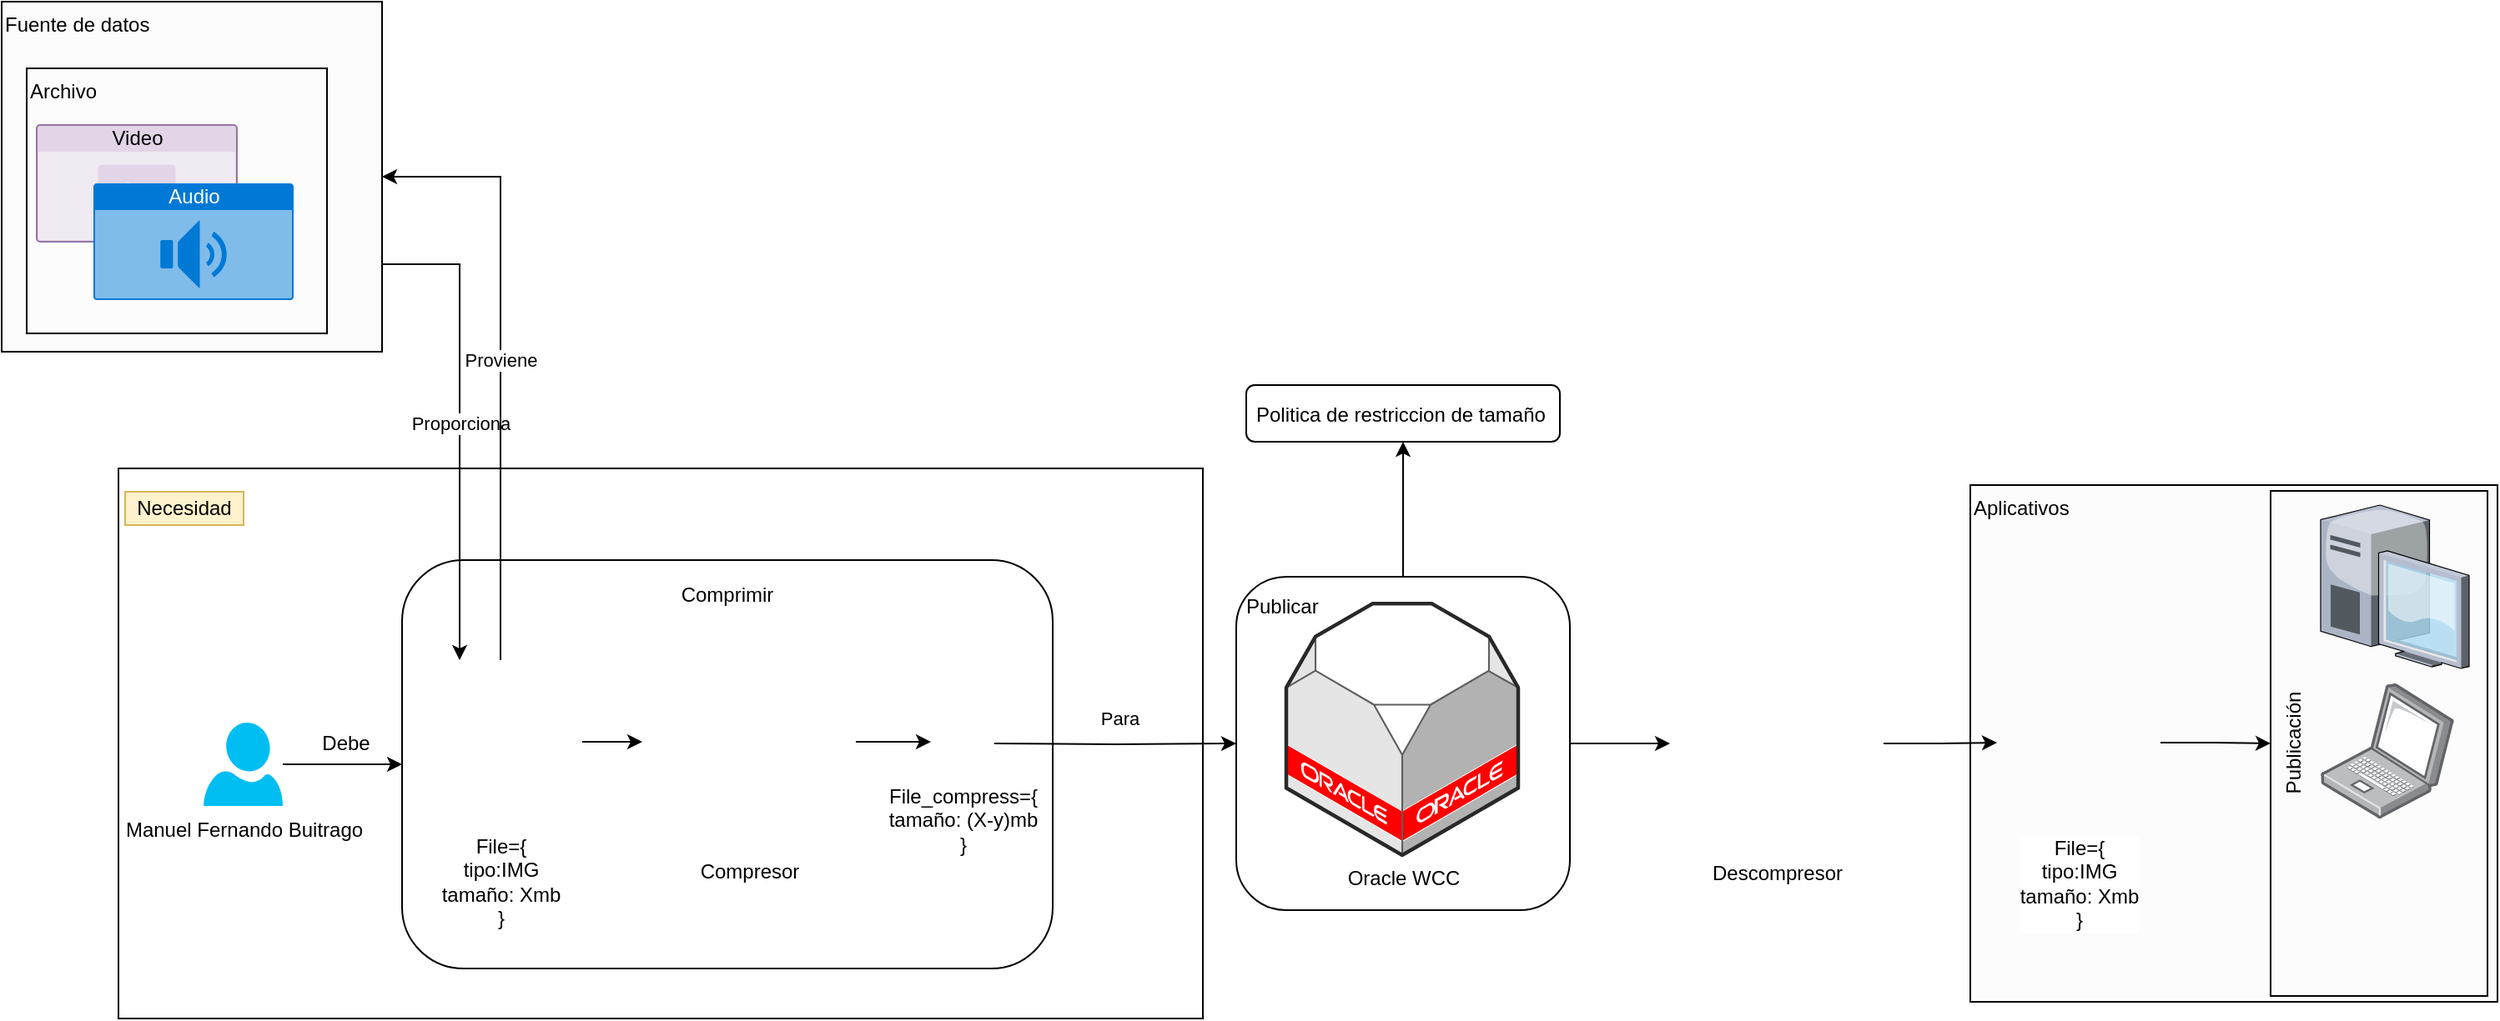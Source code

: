 <mxfile version="12.2.4" type="github" pages="1">
  <diagram id="e2JxcQoUcObaSHU3J7rH" name="compresion de imagenes">
    <mxGraphModel dx="1695" dy="1570" grid="1" gridSize="10" guides="1" tooltips="1" connect="1" arrows="1" fold="1" page="1" pageScale="1" pageWidth="827" pageHeight="1169" math="0" shadow="0">
      <root>
        <mxCell id="0"/>
        <mxCell id="1" parent="0"/>
        <mxCell id="pg1GNtDLIAZWHFflcBJw-26" value="Aplicativos" style="rounded=0;whiteSpace=wrap;html=1;fillColor=#FCFCFC;align=left;verticalAlign=top;" vertex="1" parent="1">
          <mxGeometry x="960" y="20" width="316" height="310" as="geometry"/>
        </mxCell>
        <mxCell id="j9nQY68hJNZJPsO3J41X-25" value="" style="rounded=0;whiteSpace=wrap;html=1;align=left;" parent="1" vertex="1">
          <mxGeometry x="-150" y="10" width="650" height="330" as="geometry"/>
        </mxCell>
        <mxCell id="j9nQY68hJNZJPsO3J41X-11" value="Comprimir" style="rounded=1;whiteSpace=wrap;html=1;verticalAlign=top;align=center;spacing=9;" parent="1" vertex="1">
          <mxGeometry x="20" y="65" width="390" height="245" as="geometry"/>
        </mxCell>
        <mxCell id="pg1GNtDLIAZWHFflcBJw-14" value="Proporciona" style="edgeStyle=orthogonalEdgeStyle;rounded=0;orthogonalLoop=1;jettySize=auto;html=1;exitX=1;exitY=0.75;exitDx=0;exitDy=0;entryX=0.25;entryY=0;entryDx=0;entryDy=0;" edge="1" parent="1" source="pg1GNtDLIAZWHFflcBJw-8" target="DveL6Qa_2de0kUzdGoFX-16">
          <mxGeometry relative="1" as="geometry"/>
        </mxCell>
        <mxCell id="pg1GNtDLIAZWHFflcBJw-8" value="Fuente de datos" style="rounded=0;whiteSpace=wrap;html=1;fillColor=#FCFCFC;align=left;verticalAlign=top;" vertex="1" parent="1">
          <mxGeometry x="-220" y="-270" width="228" height="210" as="geometry"/>
        </mxCell>
        <mxCell id="j9nQY68hJNZJPsO3J41X-27" value="" style="edgeStyle=orthogonalEdgeStyle;rounded=0;orthogonalLoop=1;jettySize=auto;html=1;" parent="1" source="j9nQY68hJNZJPsO3J41X-23" target="j9nQY68hJNZJPsO3J41X-26" edge="1">
          <mxGeometry relative="1" as="geometry"/>
        </mxCell>
        <mxCell id="pg1GNtDLIAZWHFflcBJw-39" style="edgeStyle=orthogonalEdgeStyle;rounded=0;orthogonalLoop=1;jettySize=auto;html=1;" edge="1" parent="1" source="j9nQY68hJNZJPsO3J41X-23" target="pg1GNtDLIAZWHFflcBJw-35">
          <mxGeometry relative="1" as="geometry"/>
        </mxCell>
        <mxCell id="j9nQY68hJNZJPsO3J41X-23" value="Publicar" style="rounded=1;whiteSpace=wrap;html=1;align=left;verticalAlign=top;spacing=6;" parent="1" vertex="1">
          <mxGeometry x="520" y="75" width="200" height="200" as="geometry"/>
        </mxCell>
        <mxCell id="j9nQY68hJNZJPsO3J41X-26" value="Politica de restriccion de tamaño" style="rounded=1;whiteSpace=wrap;html=1;align=left;verticalAlign=top;spacing=6;" parent="1" vertex="1">
          <mxGeometry x="526" y="-40" width="188" height="34" as="geometry"/>
        </mxCell>
        <mxCell id="DveL6Qa_2de0kUzdGoFX-8" value="Oracle WCC" style="verticalLabelPosition=bottom;html=1;verticalAlign=top;strokeWidth=1;align=center;outlineConnect=0;dashed=0;outlineConnect=0;shape=mxgraph.aws3d.oracleDbServer;fillColor=#ffffff;strokeColor=#5E5E5E;aspect=fixed;" parent="1" vertex="1">
          <mxGeometry x="550" y="91" width="139" height="151" as="geometry"/>
        </mxCell>
        <mxCell id="j9nQY68hJNZJPsO3J41X-3" style="edgeStyle=orthogonalEdgeStyle;rounded=0;orthogonalLoop=1;jettySize=auto;html=1;entryX=0;entryY=0.5;entryDx=0;entryDy=0;" parent="1" source="DveL6Qa_2de0kUzdGoFX-16" target="j9nQY68hJNZJPsO3J41X-2" edge="1">
          <mxGeometry relative="1" as="geometry"/>
        </mxCell>
        <mxCell id="pg1GNtDLIAZWHFflcBJw-13" value="Proviene" style="edgeStyle=orthogonalEdgeStyle;rounded=0;orthogonalLoop=1;jettySize=auto;html=1;exitX=0.5;exitY=0;exitDx=0;exitDy=0;entryX=1;entryY=0.5;entryDx=0;entryDy=0;" edge="1" parent="1" source="DveL6Qa_2de0kUzdGoFX-16" target="pg1GNtDLIAZWHFflcBJw-8">
          <mxGeometry relative="1" as="geometry"/>
        </mxCell>
        <mxCell id="DveL6Qa_2de0kUzdGoFX-16" value="File={&lt;br&gt;tipo:IMG&lt;br&gt;tamaño: Xmb&lt;br&gt;}" style="shape=image;html=1;verticalAlign=top;verticalLabelPosition=bottom;labelBackgroundColor=#ffffff;imageAspect=0;aspect=fixed;image=https://cdn4.iconfinder.com/data/icons/small-n-flat/24/image-128.png" parent="1" vertex="1">
          <mxGeometry x="30" y="125" width="98" height="98" as="geometry"/>
        </mxCell>
        <mxCell id="j9nQY68hJNZJPsO3J41X-12" value="Para" style="edgeStyle=orthogonalEdgeStyle;rounded=0;orthogonalLoop=1;jettySize=auto;html=1;" parent="1" target="j9nQY68hJNZJPsO3J41X-23" edge="1">
          <mxGeometry x="0.04" y="15" relative="1" as="geometry">
            <mxPoint x="375" y="175" as="sourcePoint"/>
            <mxPoint x="500" y="175" as="targetPoint"/>
            <mxPoint as="offset"/>
          </mxGeometry>
        </mxCell>
        <mxCell id="j9nQY68hJNZJPsO3J41X-6" value="File_compress={&lt;br&gt;tamaño: (X-y)mb&lt;br&gt;}" style="shape=image;html=1;verticalAlign=top;verticalLabelPosition=bottom;labelBackgroundColor=#ffffff;imageAspect=0;aspect=fixed;image=https://cdn4.iconfinder.com/data/icons/small-n-flat/24/image-128.png" parent="1" vertex="1">
          <mxGeometry x="337" y="155" width="38" height="38" as="geometry"/>
        </mxCell>
        <mxCell id="j9nQY68hJNZJPsO3J41X-5" style="edgeStyle=orthogonalEdgeStyle;rounded=0;orthogonalLoop=1;jettySize=auto;html=1;" parent="1" source="j9nQY68hJNZJPsO3J41X-2" target="j9nQY68hJNZJPsO3J41X-6" edge="1">
          <mxGeometry relative="1" as="geometry">
            <mxPoint x="404" y="174" as="targetPoint"/>
          </mxGeometry>
        </mxCell>
        <mxCell id="j9nQY68hJNZJPsO3J41X-2" value="Compresor" style="shape=image;html=1;verticalAlign=top;verticalLabelPosition=bottom;labelBackgroundColor=#ffffff;imageAspect=0;aspect=fixed;image=https://cdn4.iconfinder.com/data/icons/STROKE/multimedia/png/128/video_compress.png" parent="1" vertex="1">
          <mxGeometry x="164" y="110" width="128" height="128" as="geometry"/>
        </mxCell>
        <mxCell id="j9nQY68hJNZJPsO3J41X-17" value="Necesidad" style="text;html=1;strokeColor=#d6b656;fillColor=#fff2cc;align=center;verticalAlign=middle;whiteSpace=wrap;rounded=0;" parent="1" vertex="1">
          <mxGeometry x="-146" y="24" width="71" height="20" as="geometry"/>
        </mxCell>
        <mxCell id="j9nQY68hJNZJPsO3J41X-21" style="edgeStyle=orthogonalEdgeStyle;rounded=0;orthogonalLoop=1;jettySize=auto;html=1;" parent="1" source="j9nQY68hJNZJPsO3J41X-18" target="j9nQY68hJNZJPsO3J41X-11" edge="1">
          <mxGeometry relative="1" as="geometry"/>
        </mxCell>
        <mxCell id="j9nQY68hJNZJPsO3J41X-22" value="Debe" style="text;html=1;resizable=0;points=[];align=center;verticalAlign=middle;labelBackgroundColor=#ffffff;" parent="j9nQY68hJNZJPsO3J41X-21" vertex="1" connectable="0">
          <mxGeometry x="0.185" y="-1" relative="1" as="geometry">
            <mxPoint x="-5.5" y="-13.5" as="offset"/>
          </mxGeometry>
        </mxCell>
        <mxCell id="j9nQY68hJNZJPsO3J41X-18" value="Manuel Fernando Buitrago" style="verticalLabelPosition=bottom;html=1;verticalAlign=top;align=center;strokeColor=none;fillColor=#00BEF2;shape=mxgraph.azure.user;" parent="1" vertex="1">
          <mxGeometry x="-99" y="162.5" width="47.5" height="50" as="geometry"/>
        </mxCell>
        <mxCell id="j9nQY68hJNZJPsO3J41X-30" value="" style="shape=image;html=1;verticalAlign=top;verticalLabelPosition=bottom;labelBackgroundColor=#ffffff;imageAspect=0;aspect=fixed;image=https://cdn4.iconfinder.com/data/icons/small-n-flat/24/image-128.png" parent="1" vertex="1">
          <mxGeometry x="602" y="101" width="38" height="38" as="geometry"/>
        </mxCell>
        <mxCell id="pg1GNtDLIAZWHFflcBJw-12" value="" style="group" vertex="1" connectable="0" parent="1">
          <mxGeometry x="-205" y="-230" width="194" height="159" as="geometry"/>
        </mxCell>
        <mxCell id="pg1GNtDLIAZWHFflcBJw-6" value="" style="group" vertex="1" connectable="0" parent="pg1GNtDLIAZWHFflcBJw-12">
          <mxGeometry width="194" height="159" as="geometry"/>
        </mxCell>
        <mxCell id="pg1GNtDLIAZWHFflcBJw-5" value="Archivo" style="rounded=0;whiteSpace=wrap;html=1;fillColor=#FCFCFC;align=left;verticalAlign=top;" vertex="1" parent="pg1GNtDLIAZWHFflcBJw-6">
          <mxGeometry width="180" height="159" as="geometry"/>
        </mxCell>
        <mxCell id="pg1GNtDLIAZWHFflcBJw-4" value="Video" style="html=1;strokeColor=#9673a6;fillColor=#e1d5e7;labelPosition=center;verticalLabelPosition=middle;verticalAlign=top;align=center;fontSize=12;outlineConnect=0;spacingTop=-6;shape=mxgraph.sitemap.video;" vertex="1" parent="pg1GNtDLIAZWHFflcBJw-6">
          <mxGeometry x="6" y="34" width="120" height="70" as="geometry"/>
        </mxCell>
        <mxCell id="pg1GNtDLIAZWHFflcBJw-1" value="Audio" style="html=1;strokeColor=none;fillColor=#0079D6;labelPosition=center;verticalLabelPosition=middle;verticalAlign=top;align=center;fontSize=12;outlineConnect=0;spacingTop=-6;fontColor=#FFFFFF;shape=mxgraph.sitemap.audio;" vertex="1" parent="pg1GNtDLIAZWHFflcBJw-6">
          <mxGeometry x="40" y="69" width="120" height="70" as="geometry"/>
        </mxCell>
        <mxCell id="pg1GNtDLIAZWHFflcBJw-2" value="" style="shape=image;html=1;verticalAlign=top;verticalLabelPosition=bottom;labelBackgroundColor=#ffffff;imageAspect=0;aspect=fixed;image=https://cdn3.iconfinder.com/data/icons/document-icons-2/30/647704-pdf-128.png;align=center;" vertex="1" parent="pg1GNtDLIAZWHFflcBJw-6">
          <mxGeometry x="32" y="104" width="45" height="45" as="geometry"/>
        </mxCell>
        <mxCell id="pg1GNtDLIAZWHFflcBJw-3" value="" style="shape=image;html=1;verticalAlign=top;verticalLabelPosition=bottom;labelBackgroundColor=#ffffff;imageAspect=0;aspect=fixed;image=https://cdn2.iconfinder.com/data/icons/social-media-2259/512/sheets-128.png;align=center;" vertex="1" parent="pg1GNtDLIAZWHFflcBJw-6">
          <mxGeometry x="120" y="94" width="55" height="55" as="geometry"/>
        </mxCell>
        <mxCell id="pg1GNtDLIAZWHFflcBJw-10" value="" style="shape=image;html=1;verticalAlign=top;verticalLabelPosition=bottom;labelBackgroundColor=#ffffff;imageAspect=0;aspect=fixed;image=https://cdn4.iconfinder.com/data/icons/small-n-flat/24/image-128.png;fillColor=#FCFCFC;align=left;" vertex="1" parent="pg1GNtDLIAZWHFflcBJw-6">
          <mxGeometry x="131" y="50" width="44" height="44" as="geometry"/>
        </mxCell>
        <mxCell id="pg1GNtDLIAZWHFflcBJw-48" style="edgeStyle=orthogonalEdgeStyle;rounded=0;orthogonalLoop=1;jettySize=auto;html=1;exitX=1;exitY=0.5;exitDx=0;exitDy=0;" edge="1" parent="1" source="pg1GNtDLIAZWHFflcBJw-34" target="pg1GNtDLIAZWHFflcBJw-46">
          <mxGeometry relative="1" as="geometry"/>
        </mxCell>
        <mxCell id="pg1GNtDLIAZWHFflcBJw-34" value="File={&lt;br&gt;tipo:IMG&lt;br&gt;tamaño: Xmb&lt;br&gt;}" style="shape=image;html=1;verticalAlign=top;verticalLabelPosition=bottom;labelBackgroundColor=#ffffff;imageAspect=0;aspect=fixed;image=https://cdn4.iconfinder.com/data/icons/small-n-flat/24/image-128.png" vertex="1" parent="1">
          <mxGeometry x="976" y="125.5" width="98" height="98" as="geometry"/>
        </mxCell>
        <mxCell id="pg1GNtDLIAZWHFflcBJw-41" style="edgeStyle=orthogonalEdgeStyle;rounded=0;orthogonalLoop=1;jettySize=auto;html=1;" edge="1" parent="1" source="pg1GNtDLIAZWHFflcBJw-35" target="pg1GNtDLIAZWHFflcBJw-34">
          <mxGeometry relative="1" as="geometry"/>
        </mxCell>
        <mxCell id="pg1GNtDLIAZWHFflcBJw-35" value="Descompresor" style="shape=image;html=1;verticalAlign=top;verticalLabelPosition=bottom;labelBackgroundColor=#ffffff;imageAspect=0;aspect=fixed;image=https://cdn4.iconfinder.com/data/icons/STROKE/multimedia/png/128/video_compress.png" vertex="1" parent="1">
          <mxGeometry x="780" y="111" width="128" height="128" as="geometry"/>
        </mxCell>
        <mxCell id="pg1GNtDLIAZWHFflcBJw-37" value="" style="shape=image;html=1;verticalAlign=top;verticalLabelPosition=bottom;labelBackgroundColor=#ffffff;imageAspect=0;aspect=fixed;image=https://cdn4.iconfinder.com/data/icons/small-n-flat/24/image-128.png" vertex="1" parent="1">
          <mxGeometry x="806" y="174.5" width="38" height="38" as="geometry"/>
        </mxCell>
        <mxCell id="pg1GNtDLIAZWHFflcBJw-49" value="" style="group" vertex="1" connectable="0" parent="1">
          <mxGeometry x="1140" y="23.5" width="130" height="303" as="geometry"/>
        </mxCell>
        <mxCell id="pg1GNtDLIAZWHFflcBJw-46" value="Publicación" style="rounded=0;whiteSpace=wrap;html=1;fillColor=#FCFCFC;align=center;horizontal=0;verticalAlign=top;" vertex="1" parent="pg1GNtDLIAZWHFflcBJw-49">
          <mxGeometry width="130" height="303" as="geometry"/>
        </mxCell>
        <mxCell id="pg1GNtDLIAZWHFflcBJw-16" value="" style="verticalLabelPosition=bottom;aspect=fixed;html=1;verticalAlign=top;strokeColor=none;align=center;outlineConnect=0;shape=mxgraph.citrix.desktop;fillColor=#FCFCFC;" vertex="1" parent="pg1GNtDLIAZWHFflcBJw-49">
          <mxGeometry x="30" y="8.5" width="89" height="98" as="geometry"/>
        </mxCell>
        <mxCell id="pg1GNtDLIAZWHFflcBJw-18" value="" style="points=[];aspect=fixed;html=1;align=center;shadow=0;dashed=0;image;image=img/lib/allied_telesis/computer_and_terminals/Laptop.svg;fillColor=#FCFCFC;" vertex="1" parent="pg1GNtDLIAZWHFflcBJw-49">
          <mxGeometry x="30" y="115.5" width="80" height="81" as="geometry"/>
        </mxCell>
        <mxCell id="pg1GNtDLIAZWHFflcBJw-19" value="" style="shape=image;html=1;verticalAlign=top;verticalLabelPosition=bottom;labelBackgroundColor=#ffffff;imageAspect=0;aspect=fixed;image=https://cdn1.iconfinder.com/data/icons/communication-icons-10/750/Untitled-1-06-128.png;fillColor=#FCFCFC;align=left;" vertex="1" parent="pg1GNtDLIAZWHFflcBJw-49">
          <mxGeometry x="30" y="205.5" width="86" height="86" as="geometry"/>
        </mxCell>
      </root>
    </mxGraphModel>
  </diagram>
</mxfile>
